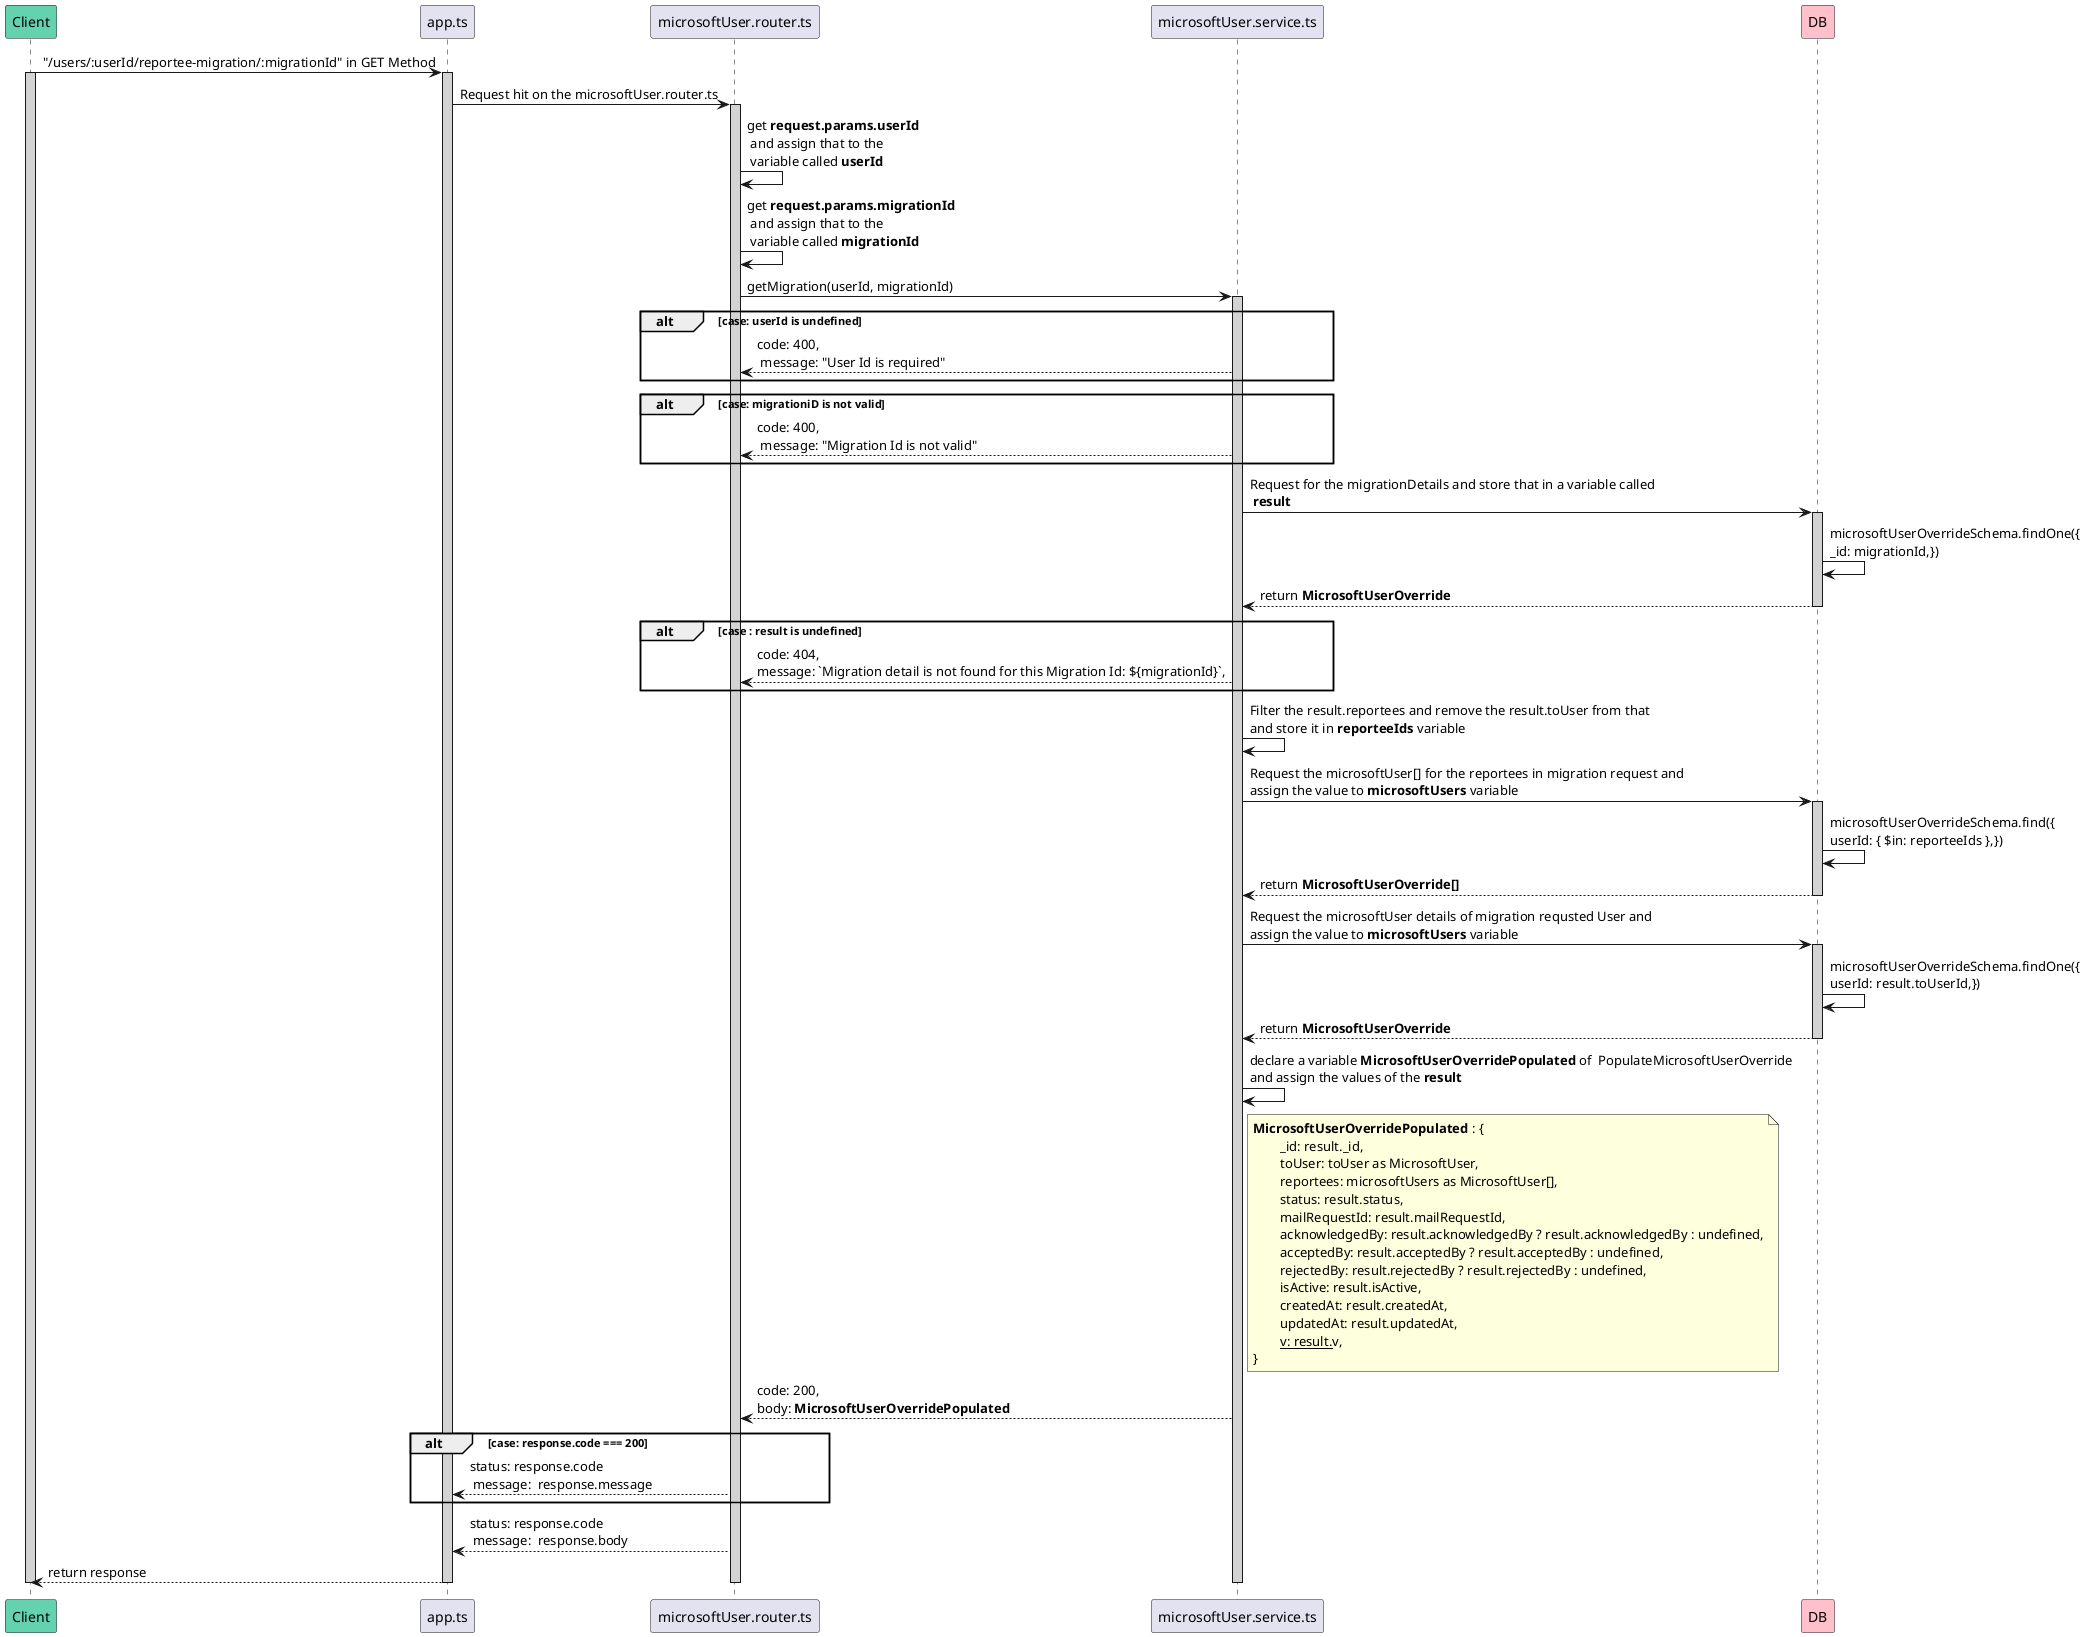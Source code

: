 @startuml Get Migartion Details

participant Client #64D1AF
participant app.ts
participant microsoftUser.router.ts
participant microsoftUser.service.ts
participant DB #FFC0CB

Client -> app.ts : "/users/:userId/reportee-migration/:migrationId" in GET Method
activate Client #D3D3D3
    activate app.ts #D3D3D3
        app.ts -> microsoftUser.router.ts : Request hit on the microsoftUser.router.ts
        activate microsoftUser.router.ts #D3D3D3
            microsoftUser.router.ts -> microsoftUser.router.ts : get **request.params.userId**\n and assign that to the\n variable called **userId**
            microsoftUser.router.ts -> microsoftUser.router.ts : get **request.params.migrationId**\n and assign that to the\n variable called **migrationId**
            microsoftUser.router.ts -> microsoftUser.service.ts : getMigration(userId, migrationId)
            activate microsoftUser.service.ts #D3D3D3
                alt case: userId is undefined
                    microsoftUser.router.ts <-- microsoftUser.service.ts : code: 400,\n message: "User Id is required"
                end
                alt case: migrationiD is not valid
                    microsoftUser.router.ts <-- microsoftUser.service.ts : code: 400,\n message: "Migration Id is not valid"
                end
                microsoftUser.service.ts -> DB : Request for the migrationDetails and store that in a variable called\n **result**
                activate DB #D3D3D3
                    DB -> DB : microsoftUserOverrideSchema.findOne({\n_id: migrationId,})
                    microsoftUser.service.ts <-- DB : return **MicrosoftUserOverride**
                deactivate DB
                alt case : result is undefined
                    microsoftUser.router.ts <-- microsoftUser.service.ts : code: 404,\nmessage: `Migration detail is not found for this Migration Id: ${migrationId}`,
                end

                microsoftUser.service.ts -> microsoftUser.service.ts : Filter the result.reportees and remove the result.toUser from that\nand store it in **reporteeIds** variable

                microsoftUser.service.ts -> DB : Request the microsoftUser[] for the reportees in migration request and \nassign the value to **microsoftUsers** variable
                activate DB #D3D3D3
                    DB -> DB : microsoftUserOverrideSchema.find({\nuserId: { $in: reporteeIds },})
                    microsoftUser.service.ts <-- DB : return **MicrosoftUserOverride[]**
                deactivate DB

                microsoftUser.service.ts -> DB : Request the microsoftUser details of migration requsted User and \nassign the value to **microsoftUsers** variable
                activate DB #D3D3D3
                    DB -> DB : microsoftUserOverrideSchema.findOne({\nuserId: result.toUserId,})
                    microsoftUser.service.ts <-- DB : return **MicrosoftUserOverride**
                deactivate DB

                microsoftUser.service.ts -> microsoftUser.service.ts : declare a variable **MicrosoftUserOverridePopulated** of  PopulateMicrosoftUserOverride \nand assign the values of the **result**
                note right of microsoftUser.service.ts : **MicrosoftUserOverridePopulated** : {\n\t_id: result._id,\n\ttoUser: toUser as MicrosoftUser,\n\treportees: microsoftUsers as MicrosoftUser[],\n\tstatus: result.status,\n\tmailRequestId: result.mailRequestId,\n\tacknowledgedBy: result.acknowledgedBy ? result.acknowledgedBy : undefined,\n\tacceptedBy: result.acceptedBy ? result.acceptedBy : undefined,\n\trejectedBy: result.rejectedBy ? result.rejectedBy : undefined,\n\tisActive: result.isActive,\n\tcreatedAt: result.createdAt,\n\tupdatedAt: result.updatedAt,\n\t__v: result.__v,\n}
                microsoftUser.router.ts <-- microsoftUser.service.ts : code: 200,\nbody: **MicrosoftUserOverridePopulated**
                alt case: response.code === 200
                    app.ts <-- microsoftUser.router.ts : status: response.code\n message:  response.message
                end
                app.ts <-- microsoftUser.router.ts : status: response.code\n message:  response.body
                Client <-- app.ts : return response
            deactivate microsoftUser.service.ts
        deactivate microsoftUser.router.ts
    deactivate app.ts
deactivate Client
@enduml


